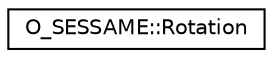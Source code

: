 digraph "Graphical Class Hierarchy"
{
 // LATEX_PDF_SIZE
  edge [fontname="Helvetica",fontsize="10",labelfontname="Helvetica",labelfontsize="10"];
  node [fontname="Helvetica",fontsize="10",shape=record];
  rankdir="LR";
  Node0 [label="O_SESSAME::Rotation",height=0.2,width=0.4,color="black", fillcolor="white", style="filled",URL="$classO__SESSAME_1_1Rotation.html",tooltip="A generalized rotation class to represent any attitude coordinate transformation."];
}
